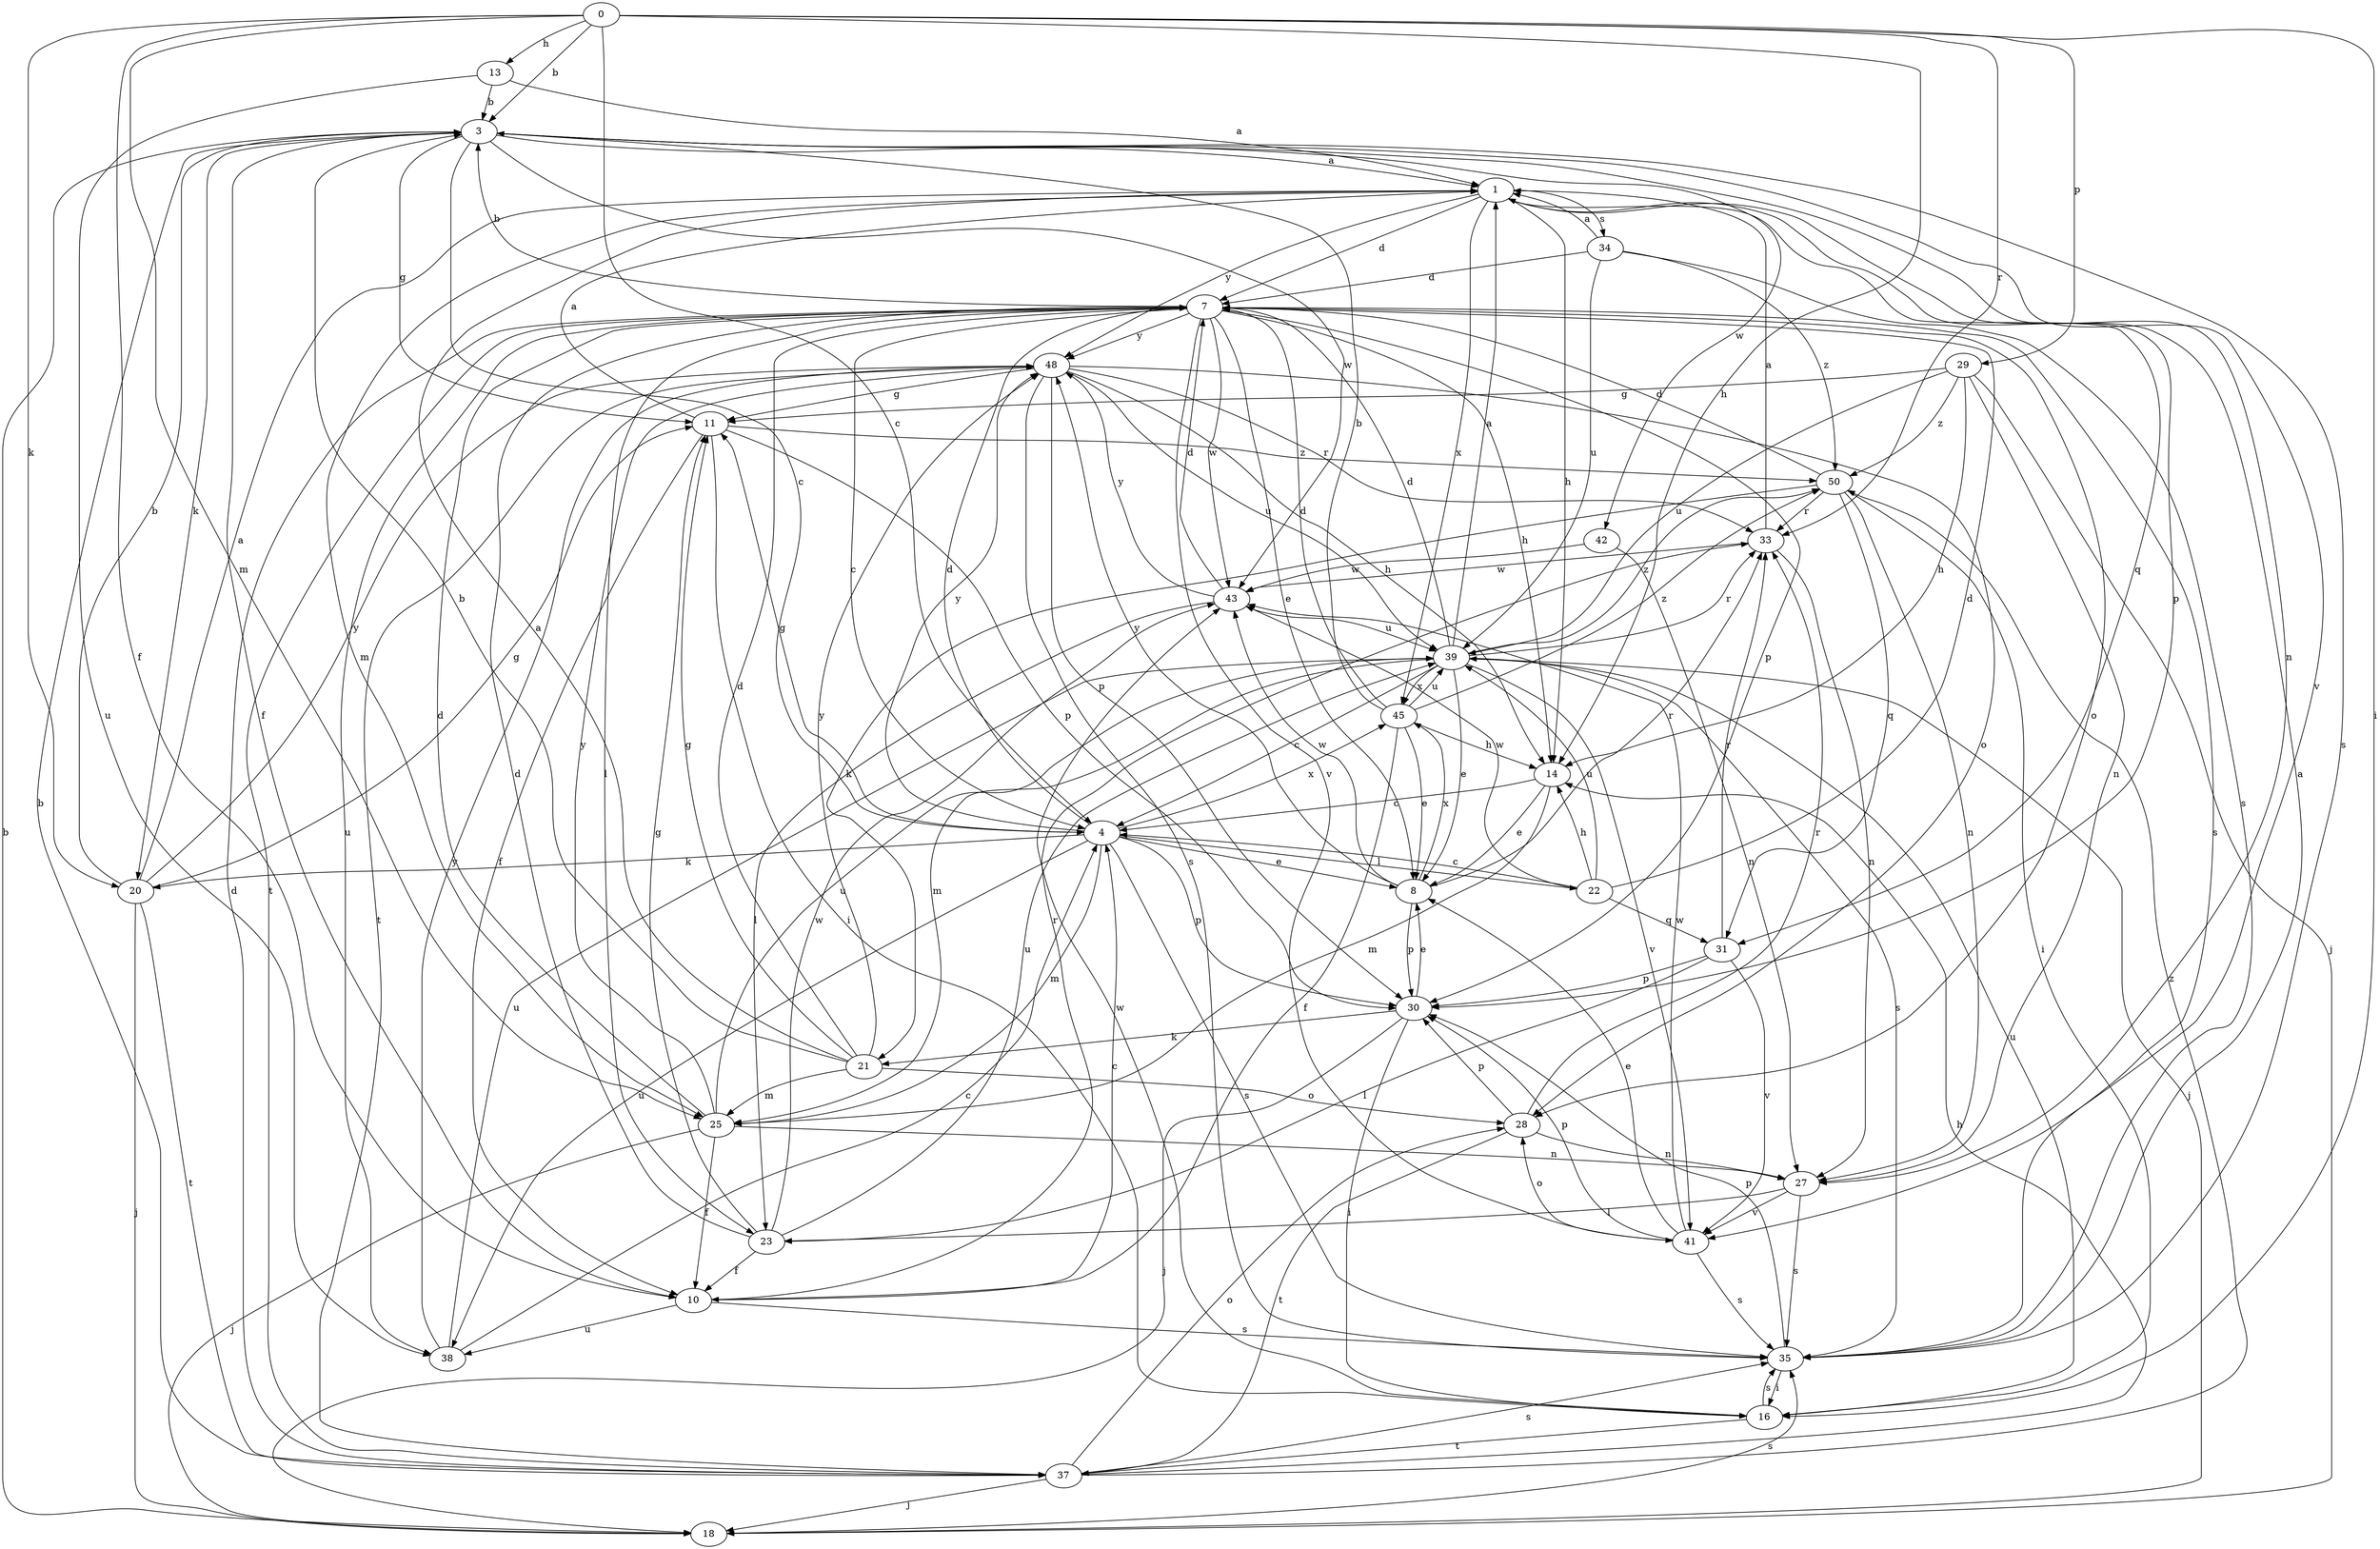 strict digraph  {
0;
1;
3;
4;
7;
8;
10;
11;
13;
14;
16;
18;
20;
21;
22;
23;
25;
27;
28;
29;
30;
31;
33;
34;
35;
37;
38;
39;
41;
42;
43;
45;
48;
50;
0 -> 3  [label=b];
0 -> 4  [label=c];
0 -> 10  [label=f];
0 -> 13  [label=h];
0 -> 14  [label=h];
0 -> 16  [label=i];
0 -> 20  [label=k];
0 -> 25  [label=m];
0 -> 29  [label=p];
0 -> 33  [label=r];
1 -> 7  [label=d];
1 -> 14  [label=h];
1 -> 25  [label=m];
1 -> 30  [label=p];
1 -> 31  [label=q];
1 -> 34  [label=s];
1 -> 45  [label=x];
1 -> 48  [label=y];
3 -> 1  [label=a];
3 -> 4  [label=c];
3 -> 10  [label=f];
3 -> 11  [label=g];
3 -> 20  [label=k];
3 -> 27  [label=n];
3 -> 35  [label=s];
3 -> 41  [label=v];
3 -> 42  [label=w];
3 -> 43  [label=w];
4 -> 7  [label=d];
4 -> 8  [label=e];
4 -> 11  [label=g];
4 -> 20  [label=k];
4 -> 22  [label=l];
4 -> 25  [label=m];
4 -> 30  [label=p];
4 -> 35  [label=s];
4 -> 38  [label=u];
4 -> 45  [label=x];
4 -> 48  [label=y];
7 -> 3  [label=b];
7 -> 4  [label=c];
7 -> 8  [label=e];
7 -> 14  [label=h];
7 -> 23  [label=l];
7 -> 28  [label=o];
7 -> 30  [label=p];
7 -> 35  [label=s];
7 -> 37  [label=t];
7 -> 38  [label=u];
7 -> 41  [label=v];
7 -> 43  [label=w];
7 -> 48  [label=y];
8 -> 30  [label=p];
8 -> 33  [label=r];
8 -> 43  [label=w];
8 -> 45  [label=x];
8 -> 48  [label=y];
10 -> 4  [label=c];
10 -> 33  [label=r];
10 -> 35  [label=s];
10 -> 38  [label=u];
11 -> 1  [label=a];
11 -> 10  [label=f];
11 -> 16  [label=i];
11 -> 30  [label=p];
11 -> 50  [label=z];
13 -> 1  [label=a];
13 -> 3  [label=b];
13 -> 38  [label=u];
14 -> 4  [label=c];
14 -> 8  [label=e];
14 -> 25  [label=m];
16 -> 35  [label=s];
16 -> 37  [label=t];
16 -> 39  [label=u];
16 -> 43  [label=w];
18 -> 3  [label=b];
18 -> 35  [label=s];
20 -> 1  [label=a];
20 -> 3  [label=b];
20 -> 11  [label=g];
20 -> 18  [label=j];
20 -> 37  [label=t];
20 -> 48  [label=y];
21 -> 1  [label=a];
21 -> 3  [label=b];
21 -> 7  [label=d];
21 -> 11  [label=g];
21 -> 25  [label=m];
21 -> 28  [label=o];
21 -> 48  [label=y];
22 -> 4  [label=c];
22 -> 7  [label=d];
22 -> 14  [label=h];
22 -> 31  [label=q];
22 -> 39  [label=u];
22 -> 43  [label=w];
23 -> 7  [label=d];
23 -> 10  [label=f];
23 -> 11  [label=g];
23 -> 39  [label=u];
23 -> 43  [label=w];
25 -> 7  [label=d];
25 -> 10  [label=f];
25 -> 18  [label=j];
25 -> 27  [label=n];
25 -> 39  [label=u];
25 -> 48  [label=y];
27 -> 23  [label=l];
27 -> 35  [label=s];
27 -> 41  [label=v];
28 -> 27  [label=n];
28 -> 30  [label=p];
28 -> 33  [label=r];
28 -> 37  [label=t];
29 -> 11  [label=g];
29 -> 14  [label=h];
29 -> 18  [label=j];
29 -> 27  [label=n];
29 -> 39  [label=u];
29 -> 50  [label=z];
30 -> 8  [label=e];
30 -> 16  [label=i];
30 -> 18  [label=j];
30 -> 21  [label=k];
31 -> 23  [label=l];
31 -> 30  [label=p];
31 -> 33  [label=r];
31 -> 41  [label=v];
33 -> 1  [label=a];
33 -> 27  [label=n];
33 -> 43  [label=w];
34 -> 1  [label=a];
34 -> 7  [label=d];
34 -> 35  [label=s];
34 -> 39  [label=u];
34 -> 50  [label=z];
35 -> 1  [label=a];
35 -> 16  [label=i];
35 -> 30  [label=p];
37 -> 3  [label=b];
37 -> 7  [label=d];
37 -> 14  [label=h];
37 -> 18  [label=j];
37 -> 28  [label=o];
37 -> 35  [label=s];
37 -> 50  [label=z];
38 -> 4  [label=c];
38 -> 39  [label=u];
38 -> 48  [label=y];
39 -> 1  [label=a];
39 -> 4  [label=c];
39 -> 7  [label=d];
39 -> 8  [label=e];
39 -> 18  [label=j];
39 -> 25  [label=m];
39 -> 33  [label=r];
39 -> 35  [label=s];
39 -> 41  [label=v];
39 -> 45  [label=x];
39 -> 50  [label=z];
41 -> 8  [label=e];
41 -> 28  [label=o];
41 -> 30  [label=p];
41 -> 35  [label=s];
41 -> 43  [label=w];
42 -> 27  [label=n];
42 -> 43  [label=w];
43 -> 7  [label=d];
43 -> 23  [label=l];
43 -> 39  [label=u];
43 -> 48  [label=y];
45 -> 3  [label=b];
45 -> 7  [label=d];
45 -> 8  [label=e];
45 -> 10  [label=f];
45 -> 14  [label=h];
45 -> 39  [label=u];
45 -> 50  [label=z];
48 -> 11  [label=g];
48 -> 14  [label=h];
48 -> 28  [label=o];
48 -> 30  [label=p];
48 -> 33  [label=r];
48 -> 35  [label=s];
48 -> 37  [label=t];
48 -> 39  [label=u];
50 -> 7  [label=d];
50 -> 16  [label=i];
50 -> 21  [label=k];
50 -> 27  [label=n];
50 -> 31  [label=q];
50 -> 33  [label=r];
}
